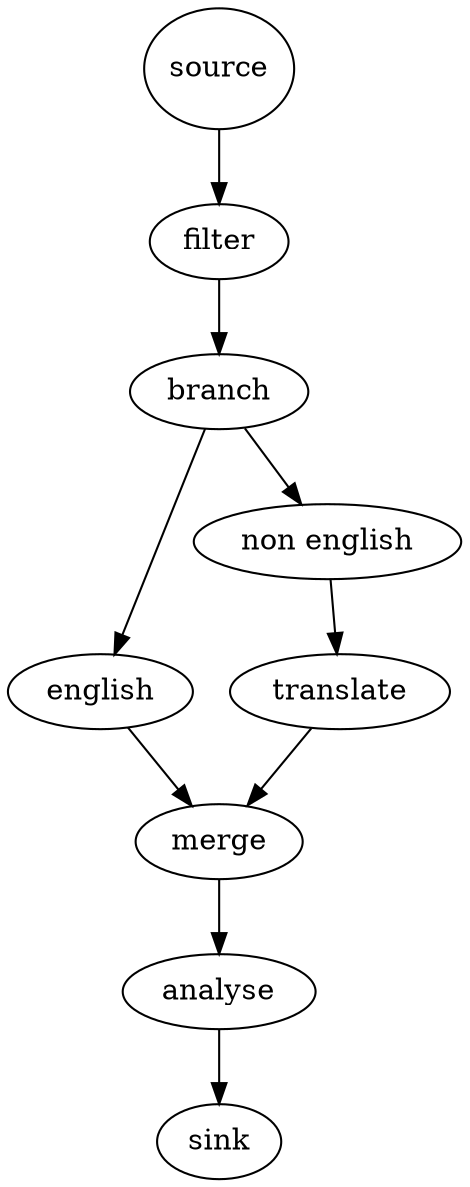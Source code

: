 digraph topo {

  tweets [ image="bird.png", label="source" fixedsize="true" height="0.8" width="1"]
  filter [ label="filter" ]
  branch [ label="branch" ]
  english [ label="english" ]
  non_english [ label="non english" ]
  translate [ label="translate" ]
  merge [ label="merge" ]
  analyse [ label="analyse" ]
  sink [ label="sink" ]

  tweets -> filter
  filter -> branch
  branch -> english
  branch -> non_english
  english -> merge
  non_english -> translate
  translate -> merge
  merge -> analyse
  analyse -> sink

}

